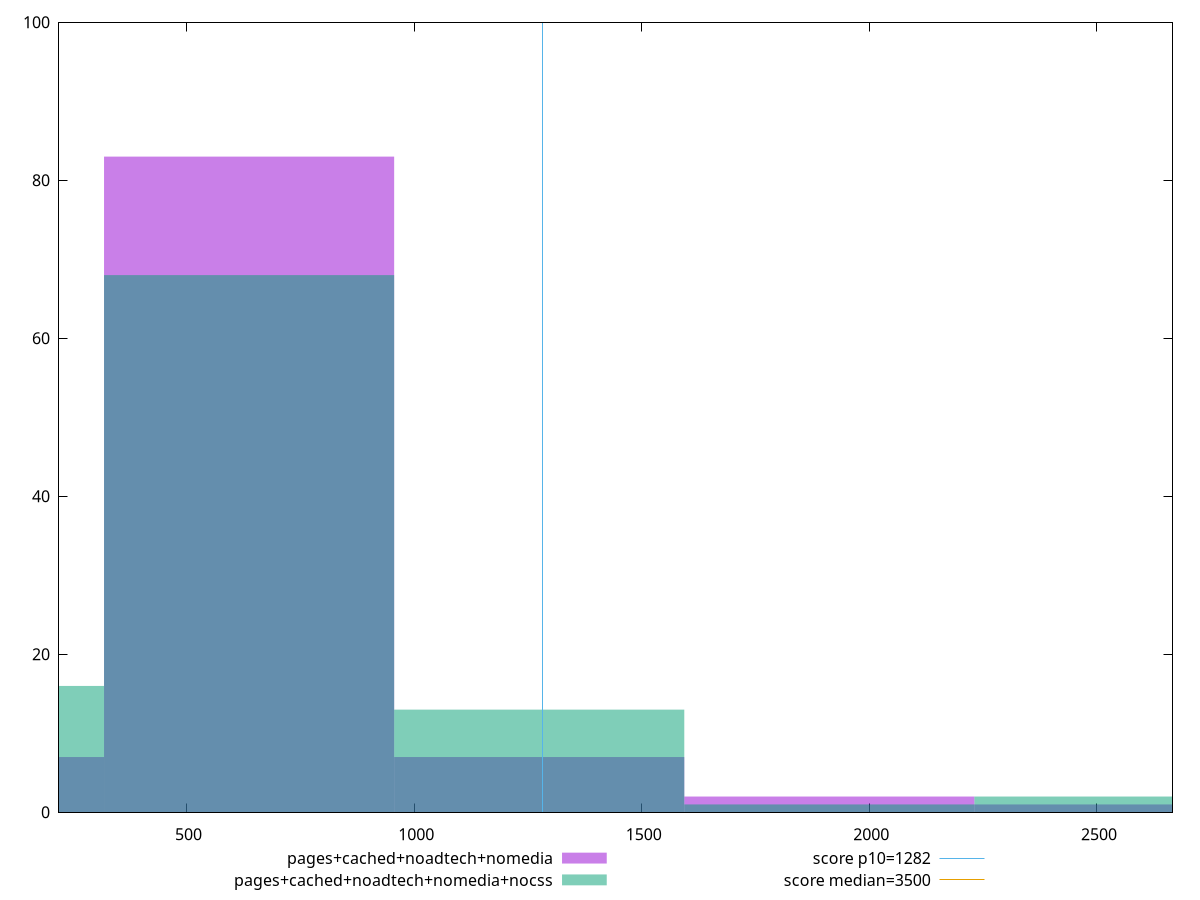 reset

$pagesCachedNoadtechNomedia <<EOF
637.3979200251347 83
0 7
1274.7958400502694 7
2549.5916801005387 1
1912.193760075404 2
EOF

$pagesCachedNoadtechNomediaNocss <<EOF
637.3979200251347 68
0 16
1274.7958400502694 13
1912.193760075404 1
2549.5916801005387 2
EOF

set key outside below
set boxwidth 637.3979200251347
set xrange [219.772:2666.0839999999994]
set yrange [0:100]
set trange [0:100]
set style fill transparent solid 0.5 noborder

set parametric
set terminal svg size 640, 500 enhanced background rgb 'white'
set output "report_00013_2021-02-09T12-04-24.940Z/bootup-time/comparison/histogram/3_vs_4.svg"

plot $pagesCachedNoadtechNomedia title "pages+cached+noadtech+nomedia" with boxes, \
     $pagesCachedNoadtechNomediaNocss title "pages+cached+noadtech+nomedia+nocss" with boxes, \
     1282,t title "score p10=1282", \
     3500,t title "score median=3500"

reset
